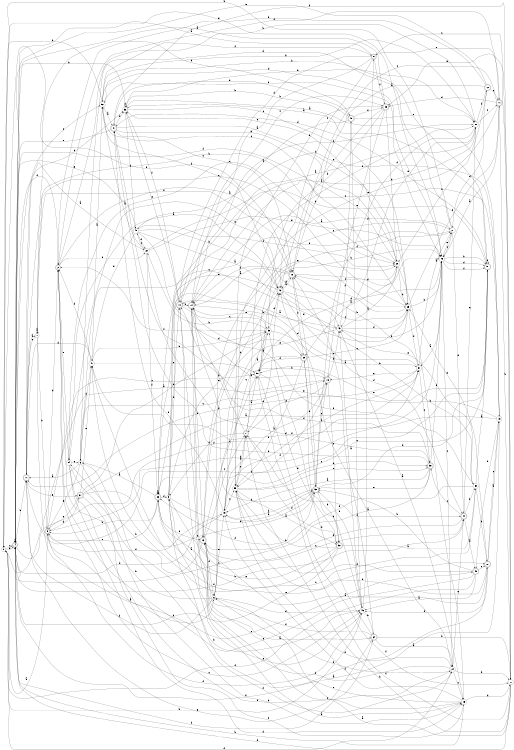 digraph n45_4 {
__start0 [label="" shape="none"];

rankdir=LR;
size="8,5";

s0 [style="filled", color="black", fillcolor="white" shape="circle", label="0"];
s1 [style="filled", color="black", fillcolor="white" shape="circle", label="1"];
s2 [style="rounded,filled", color="black", fillcolor="white" shape="doublecircle", label="2"];
s3 [style="filled", color="black", fillcolor="white" shape="circle", label="3"];
s4 [style="rounded,filled", color="black", fillcolor="white" shape="doublecircle", label="4"];
s5 [style="filled", color="black", fillcolor="white" shape="circle", label="5"];
s6 [style="filled", color="black", fillcolor="white" shape="circle", label="6"];
s7 [style="rounded,filled", color="black", fillcolor="white" shape="doublecircle", label="7"];
s8 [style="rounded,filled", color="black", fillcolor="white" shape="doublecircle", label="8"];
s9 [style="rounded,filled", color="black", fillcolor="white" shape="doublecircle", label="9"];
s10 [style="rounded,filled", color="black", fillcolor="white" shape="doublecircle", label="10"];
s11 [style="rounded,filled", color="black", fillcolor="white" shape="doublecircle", label="11"];
s12 [style="rounded,filled", color="black", fillcolor="white" shape="doublecircle", label="12"];
s13 [style="rounded,filled", color="black", fillcolor="white" shape="doublecircle", label="13"];
s14 [style="rounded,filled", color="black", fillcolor="white" shape="doublecircle", label="14"];
s15 [style="filled", color="black", fillcolor="white" shape="circle", label="15"];
s16 [style="rounded,filled", color="black", fillcolor="white" shape="doublecircle", label="16"];
s17 [style="rounded,filled", color="black", fillcolor="white" shape="doublecircle", label="17"];
s18 [style="rounded,filled", color="black", fillcolor="white" shape="doublecircle", label="18"];
s19 [style="filled", color="black", fillcolor="white" shape="circle", label="19"];
s20 [style="filled", color="black", fillcolor="white" shape="circle", label="20"];
s21 [style="filled", color="black", fillcolor="white" shape="circle", label="21"];
s22 [style="filled", color="black", fillcolor="white" shape="circle", label="22"];
s23 [style="rounded,filled", color="black", fillcolor="white" shape="doublecircle", label="23"];
s24 [style="filled", color="black", fillcolor="white" shape="circle", label="24"];
s25 [style="filled", color="black", fillcolor="white" shape="circle", label="25"];
s26 [style="filled", color="black", fillcolor="white" shape="circle", label="26"];
s27 [style="rounded,filled", color="black", fillcolor="white" shape="doublecircle", label="27"];
s28 [style="filled", color="black", fillcolor="white" shape="circle", label="28"];
s29 [style="rounded,filled", color="black", fillcolor="white" shape="doublecircle", label="29"];
s30 [style="filled", color="black", fillcolor="white" shape="circle", label="30"];
s31 [style="filled", color="black", fillcolor="white" shape="circle", label="31"];
s32 [style="rounded,filled", color="black", fillcolor="white" shape="doublecircle", label="32"];
s33 [style="rounded,filled", color="black", fillcolor="white" shape="doublecircle", label="33"];
s34 [style="rounded,filled", color="black", fillcolor="white" shape="doublecircle", label="34"];
s35 [style="filled", color="black", fillcolor="white" shape="circle", label="35"];
s36 [style="filled", color="black", fillcolor="white" shape="circle", label="36"];
s37 [style="rounded,filled", color="black", fillcolor="white" shape="doublecircle", label="37"];
s38 [style="rounded,filled", color="black", fillcolor="white" shape="doublecircle", label="38"];
s39 [style="filled", color="black", fillcolor="white" shape="circle", label="39"];
s40 [style="rounded,filled", color="black", fillcolor="white" shape="doublecircle", label="40"];
s41 [style="filled", color="black", fillcolor="white" shape="circle", label="41"];
s42 [style="rounded,filled", color="black", fillcolor="white" shape="doublecircle", label="42"];
s43 [style="filled", color="black", fillcolor="white" shape="circle", label="43"];
s44 [style="rounded,filled", color="black", fillcolor="white" shape="doublecircle", label="44"];
s45 [style="filled", color="black", fillcolor="white" shape="circle", label="45"];
s46 [style="filled", color="black", fillcolor="white" shape="circle", label="46"];
s47 [style="rounded,filled", color="black", fillcolor="white" shape="doublecircle", label="47"];
s48 [style="rounded,filled", color="black", fillcolor="white" shape="doublecircle", label="48"];
s49 [style="filled", color="black", fillcolor="white" shape="circle", label="49"];
s50 [style="rounded,filled", color="black", fillcolor="white" shape="doublecircle", label="50"];
s51 [style="rounded,filled", color="black", fillcolor="white" shape="doublecircle", label="51"];
s52 [style="filled", color="black", fillcolor="white" shape="circle", label="52"];
s53 [style="rounded,filled", color="black", fillcolor="white" shape="doublecircle", label="53"];
s54 [style="filled", color="black", fillcolor="white" shape="circle", label="54"];
s55 [style="filled", color="black", fillcolor="white" shape="circle", label="55"];
s0 -> s9 [label="a"];
s0 -> s46 [label="b"];
s0 -> s4 [label="c"];
s0 -> s4 [label="d"];
s0 -> s26 [label="e"];
s0 -> s24 [label="f"];
s1 -> s1 [label="a"];
s1 -> s9 [label="b"];
s1 -> s17 [label="c"];
s1 -> s40 [label="d"];
s1 -> s48 [label="e"];
s1 -> s18 [label="f"];
s2 -> s25 [label="a"];
s2 -> s30 [label="b"];
s2 -> s46 [label="c"];
s2 -> s22 [label="d"];
s2 -> s54 [label="e"];
s2 -> s4 [label="f"];
s3 -> s30 [label="a"];
s3 -> s10 [label="b"];
s3 -> s44 [label="c"];
s3 -> s53 [label="d"];
s3 -> s46 [label="e"];
s3 -> s21 [label="f"];
s4 -> s22 [label="a"];
s4 -> s17 [label="b"];
s4 -> s4 [label="c"];
s4 -> s31 [label="d"];
s4 -> s45 [label="e"];
s4 -> s34 [label="f"];
s5 -> s17 [label="a"];
s5 -> s15 [label="b"];
s5 -> s16 [label="c"];
s5 -> s41 [label="d"];
s5 -> s9 [label="e"];
s5 -> s24 [label="f"];
s6 -> s3 [label="a"];
s6 -> s2 [label="b"];
s6 -> s21 [label="c"];
s6 -> s46 [label="d"];
s6 -> s49 [label="e"];
s6 -> s17 [label="f"];
s7 -> s50 [label="a"];
s7 -> s14 [label="b"];
s7 -> s3 [label="c"];
s7 -> s42 [label="d"];
s7 -> s30 [label="e"];
s7 -> s44 [label="f"];
s8 -> s4 [label="a"];
s8 -> s14 [label="b"];
s8 -> s42 [label="c"];
s8 -> s10 [label="d"];
s8 -> s11 [label="e"];
s8 -> s33 [label="f"];
s9 -> s6 [label="a"];
s9 -> s26 [label="b"];
s9 -> s50 [label="c"];
s9 -> s2 [label="d"];
s9 -> s37 [label="e"];
s9 -> s49 [label="f"];
s10 -> s15 [label="a"];
s10 -> s14 [label="b"];
s10 -> s33 [label="c"];
s10 -> s16 [label="d"];
s10 -> s36 [label="e"];
s10 -> s36 [label="f"];
s11 -> s26 [label="a"];
s11 -> s20 [label="b"];
s11 -> s18 [label="c"];
s11 -> s33 [label="d"];
s11 -> s55 [label="e"];
s11 -> s2 [label="f"];
s12 -> s18 [label="a"];
s12 -> s2 [label="b"];
s12 -> s11 [label="c"];
s12 -> s21 [label="d"];
s12 -> s4 [label="e"];
s12 -> s28 [label="f"];
s13 -> s27 [label="a"];
s13 -> s54 [label="b"];
s13 -> s7 [label="c"];
s13 -> s42 [label="d"];
s13 -> s28 [label="e"];
s13 -> s6 [label="f"];
s14 -> s34 [label="a"];
s14 -> s43 [label="b"];
s14 -> s35 [label="c"];
s14 -> s53 [label="d"];
s14 -> s13 [label="e"];
s14 -> s30 [label="f"];
s15 -> s43 [label="a"];
s15 -> s4 [label="b"];
s15 -> s14 [label="c"];
s15 -> s20 [label="d"];
s15 -> s13 [label="e"];
s15 -> s49 [label="f"];
s16 -> s0 [label="a"];
s16 -> s50 [label="b"];
s16 -> s32 [label="c"];
s16 -> s43 [label="d"];
s16 -> s7 [label="e"];
s16 -> s55 [label="f"];
s17 -> s1 [label="a"];
s17 -> s28 [label="b"];
s17 -> s52 [label="c"];
s17 -> s36 [label="d"];
s17 -> s37 [label="e"];
s17 -> s51 [label="f"];
s18 -> s14 [label="a"];
s18 -> s29 [label="b"];
s18 -> s42 [label="c"];
s18 -> s26 [label="d"];
s18 -> s0 [label="e"];
s18 -> s14 [label="f"];
s19 -> s3 [label="a"];
s19 -> s48 [label="b"];
s19 -> s14 [label="c"];
s19 -> s45 [label="d"];
s19 -> s47 [label="e"];
s19 -> s41 [label="f"];
s20 -> s6 [label="a"];
s20 -> s7 [label="b"];
s20 -> s8 [label="c"];
s20 -> s4 [label="d"];
s20 -> s33 [label="e"];
s20 -> s50 [label="f"];
s21 -> s14 [label="a"];
s21 -> s0 [label="b"];
s21 -> s26 [label="c"];
s21 -> s5 [label="d"];
s21 -> s44 [label="e"];
s21 -> s50 [label="f"];
s22 -> s52 [label="a"];
s22 -> s51 [label="b"];
s22 -> s45 [label="c"];
s22 -> s38 [label="d"];
s22 -> s26 [label="e"];
s22 -> s23 [label="f"];
s23 -> s5 [label="a"];
s23 -> s9 [label="b"];
s23 -> s23 [label="c"];
s23 -> s3 [label="d"];
s23 -> s9 [label="e"];
s23 -> s13 [label="f"];
s24 -> s42 [label="a"];
s24 -> s20 [label="b"];
s24 -> s15 [label="c"];
s24 -> s6 [label="d"];
s24 -> s44 [label="e"];
s24 -> s10 [label="f"];
s25 -> s23 [label="a"];
s25 -> s26 [label="b"];
s25 -> s1 [label="c"];
s25 -> s31 [label="d"];
s25 -> s54 [label="e"];
s25 -> s11 [label="f"];
s26 -> s31 [label="a"];
s26 -> s51 [label="b"];
s26 -> s24 [label="c"];
s26 -> s51 [label="d"];
s26 -> s21 [label="e"];
s26 -> s51 [label="f"];
s27 -> s19 [label="a"];
s27 -> s55 [label="b"];
s27 -> s19 [label="c"];
s27 -> s46 [label="d"];
s27 -> s25 [label="e"];
s27 -> s4 [label="f"];
s28 -> s29 [label="a"];
s28 -> s15 [label="b"];
s28 -> s18 [label="c"];
s28 -> s25 [label="d"];
s28 -> s36 [label="e"];
s28 -> s4 [label="f"];
s29 -> s6 [label="a"];
s29 -> s53 [label="b"];
s29 -> s25 [label="c"];
s29 -> s50 [label="d"];
s29 -> s14 [label="e"];
s29 -> s55 [label="f"];
s30 -> s23 [label="a"];
s30 -> s52 [label="b"];
s30 -> s11 [label="c"];
s30 -> s53 [label="d"];
s30 -> s43 [label="e"];
s30 -> s12 [label="f"];
s31 -> s21 [label="a"];
s31 -> s18 [label="b"];
s31 -> s38 [label="c"];
s31 -> s10 [label="d"];
s31 -> s16 [label="e"];
s31 -> s17 [label="f"];
s32 -> s39 [label="a"];
s32 -> s55 [label="b"];
s32 -> s4 [label="c"];
s32 -> s7 [label="d"];
s32 -> s23 [label="e"];
s32 -> s41 [label="f"];
s33 -> s4 [label="a"];
s33 -> s35 [label="b"];
s33 -> s42 [label="c"];
s33 -> s28 [label="d"];
s33 -> s16 [label="e"];
s33 -> s55 [label="f"];
s34 -> s24 [label="a"];
s34 -> s20 [label="b"];
s34 -> s18 [label="c"];
s34 -> s35 [label="d"];
s34 -> s17 [label="e"];
s34 -> s13 [label="f"];
s35 -> s31 [label="a"];
s35 -> s22 [label="b"];
s35 -> s49 [label="c"];
s35 -> s42 [label="d"];
s35 -> s3 [label="e"];
s35 -> s2 [label="f"];
s36 -> s19 [label="a"];
s36 -> s4 [label="b"];
s36 -> s25 [label="c"];
s36 -> s36 [label="d"];
s36 -> s30 [label="e"];
s36 -> s45 [label="f"];
s37 -> s31 [label="a"];
s37 -> s35 [label="b"];
s37 -> s53 [label="c"];
s37 -> s9 [label="d"];
s37 -> s41 [label="e"];
s37 -> s15 [label="f"];
s38 -> s49 [label="a"];
s38 -> s47 [label="b"];
s38 -> s4 [label="c"];
s38 -> s26 [label="d"];
s38 -> s53 [label="e"];
s38 -> s10 [label="f"];
s39 -> s51 [label="a"];
s39 -> s27 [label="b"];
s39 -> s23 [label="c"];
s39 -> s13 [label="d"];
s39 -> s43 [label="e"];
s39 -> s14 [label="f"];
s40 -> s10 [label="a"];
s40 -> s36 [label="b"];
s40 -> s46 [label="c"];
s40 -> s47 [label="d"];
s40 -> s30 [label="e"];
s40 -> s33 [label="f"];
s41 -> s52 [label="a"];
s41 -> s35 [label="b"];
s41 -> s50 [label="c"];
s41 -> s17 [label="d"];
s41 -> s27 [label="e"];
s41 -> s2 [label="f"];
s42 -> s18 [label="a"];
s42 -> s39 [label="b"];
s42 -> s25 [label="c"];
s42 -> s44 [label="d"];
s42 -> s23 [label="e"];
s42 -> s52 [label="f"];
s43 -> s28 [label="a"];
s43 -> s26 [label="b"];
s43 -> s5 [label="c"];
s43 -> s25 [label="d"];
s43 -> s49 [label="e"];
s43 -> s40 [label="f"];
s44 -> s48 [label="a"];
s44 -> s4 [label="b"];
s44 -> s38 [label="c"];
s44 -> s13 [label="d"];
s44 -> s30 [label="e"];
s44 -> s39 [label="f"];
s45 -> s43 [label="a"];
s45 -> s42 [label="b"];
s45 -> s28 [label="c"];
s45 -> s29 [label="d"];
s45 -> s41 [label="e"];
s45 -> s22 [label="f"];
s46 -> s43 [label="a"];
s46 -> s34 [label="b"];
s46 -> s29 [label="c"];
s46 -> s8 [label="d"];
s46 -> s53 [label="e"];
s46 -> s9 [label="f"];
s47 -> s25 [label="a"];
s47 -> s28 [label="b"];
s47 -> s18 [label="c"];
s47 -> s36 [label="d"];
s47 -> s4 [label="e"];
s47 -> s20 [label="f"];
s48 -> s46 [label="a"];
s48 -> s53 [label="b"];
s48 -> s27 [label="c"];
s48 -> s55 [label="d"];
s48 -> s2 [label="e"];
s48 -> s0 [label="f"];
s49 -> s16 [label="a"];
s49 -> s53 [label="b"];
s49 -> s55 [label="c"];
s49 -> s4 [label="d"];
s49 -> s47 [label="e"];
s49 -> s31 [label="f"];
s50 -> s35 [label="a"];
s50 -> s26 [label="b"];
s50 -> s13 [label="c"];
s50 -> s26 [label="d"];
s50 -> s32 [label="e"];
s50 -> s20 [label="f"];
s51 -> s36 [label="a"];
s51 -> s52 [label="b"];
s51 -> s23 [label="c"];
s51 -> s47 [label="d"];
s51 -> s50 [label="e"];
s51 -> s51 [label="f"];
s52 -> s47 [label="a"];
s52 -> s0 [label="b"];
s52 -> s25 [label="c"];
s52 -> s26 [label="d"];
s52 -> s26 [label="e"];
s52 -> s8 [label="f"];
s53 -> s49 [label="a"];
s53 -> s32 [label="b"];
s53 -> s16 [label="c"];
s53 -> s51 [label="d"];
s53 -> s18 [label="e"];
s53 -> s23 [label="f"];
s54 -> s42 [label="a"];
s54 -> s46 [label="b"];
s54 -> s28 [label="c"];
s54 -> s15 [label="d"];
s54 -> s5 [label="e"];
s54 -> s24 [label="f"];
s55 -> s32 [label="a"];
s55 -> s7 [label="b"];
s55 -> s7 [label="c"];
s55 -> s38 [label="d"];
s55 -> s38 [label="e"];
s55 -> s24 [label="f"];

}